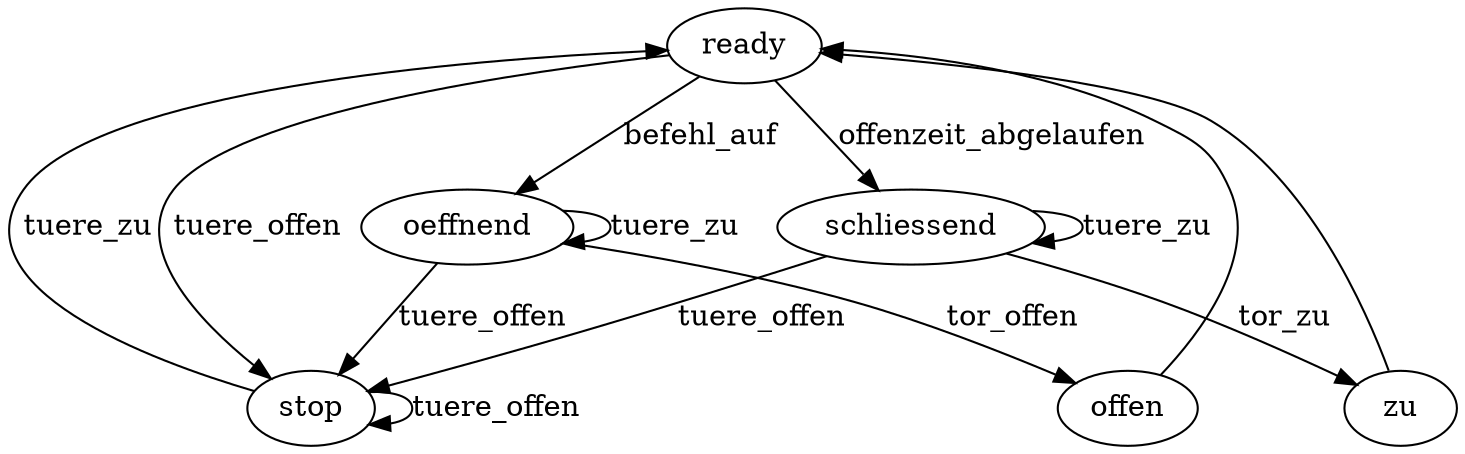 digraph garagentorsteuerung {
    ready -> oeffnend [label=befehl_auf];
    ready -> schliessend [label=offenzeit_abgelaufen];
    ready -> stop [label=tuere_offen];
    stop -> ready [label=tuere_zu];

    oeffnend -> oeffnend [label=tuere_zu];
    oeffnend -> offen [label=tor_offen];
    oeffnend -> stop [label=tuere_offen];

    offen -> ready;

    schliessend -> schliessend [label=tuere_zu];
    schliessend -> zu [label=tor_zu];
    schliessend -> stop [label=tuere_offen];

    zu -> ready;

    stop -> stop [label=tuere_offen];
}
